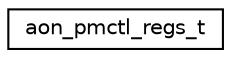 digraph "Graphical Class Hierarchy"
{
 // LATEX_PDF_SIZE
  edge [fontname="Helvetica",fontsize="10",labelfontname="Helvetica",labelfontsize="10"];
  node [fontname="Helvetica",fontsize="10",shape=record];
  rankdir="LR";
  Node0 [label="aon_pmctl_regs_t",height=0.2,width=0.4,color="black", fillcolor="white", style="filled",URL="$structaon__pmctl__regs__t.html",tooltip="AON_PMCTL registers."];
}
